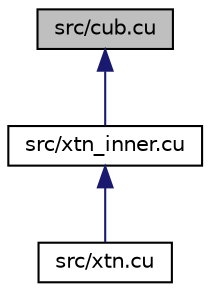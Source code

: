 digraph "src/cub.cu"
{
  edge [fontname="Helvetica",fontsize="10",labelfontname="Helvetica",labelfontsize="10"];
  node [fontname="Helvetica",fontsize="10",shape=record];
  Node12 [label="src/cub.cu",height=0.2,width=0.4,color="black", fillcolor="grey75", style="filled", fontcolor="black"];
  Node12 -> Node13 [dir="back",color="midnightblue",fontsize="10",style="solid",fontname="Helvetica"];
  Node13 [label="src/xtn_inner.cu",height=0.2,width=0.4,color="black", fillcolor="white", style="filled",URL="$xtn__inner_8cu.html",tooltip="The core algorithm on the high-level abstraction concerning data manupulation operations in all 4 str..."];
  Node13 -> Node14 [dir="back",color="midnightblue",fontsize="10",style="solid",fontname="Helvetica"];
  Node14 [label="src/xtn.cu",height=0.2,width=0.4,color="black", fillcolor="white", style="filled",URL="$xtn_8cu.html",tooltip="The core algorithm on a low-level abstraction concerning how buffers, streamings, and memory manageme..."];
}
